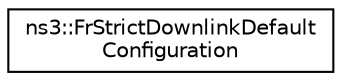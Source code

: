 digraph "Graphical Class Hierarchy"
{
 // LATEX_PDF_SIZE
  edge [fontname="Helvetica",fontsize="10",labelfontname="Helvetica",labelfontsize="10"];
  node [fontname="Helvetica",fontsize="10",shape=record];
  rankdir="LR";
  Node0 [label="ns3::FrStrictDownlinkDefault\lConfiguration",height=0.2,width=0.4,color="black", fillcolor="white", style="filled",URL="$structns3_1_1_fr_strict_downlink_default_configuration.html",tooltip="FrStrictDownlinkDefaultConfiguration structure."];
}
